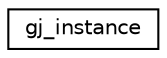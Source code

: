digraph "Graphical Class Hierarchy"
{
 // INTERACTIVE_SVG=YES
  edge [fontname="Helvetica",fontsize="10",labelfontname="Helvetica",labelfontsize="10"];
  node [fontname="Helvetica",fontsize="10",shape=record];
  rankdir="LR";
  Node0 [label="gj_instance",height=0.2,width=0.4,color="black", fillcolor="white", style="filled",URL="$structgj__instance.html",tooltip="Gauss-Jackson Integration Instance. "];
}
